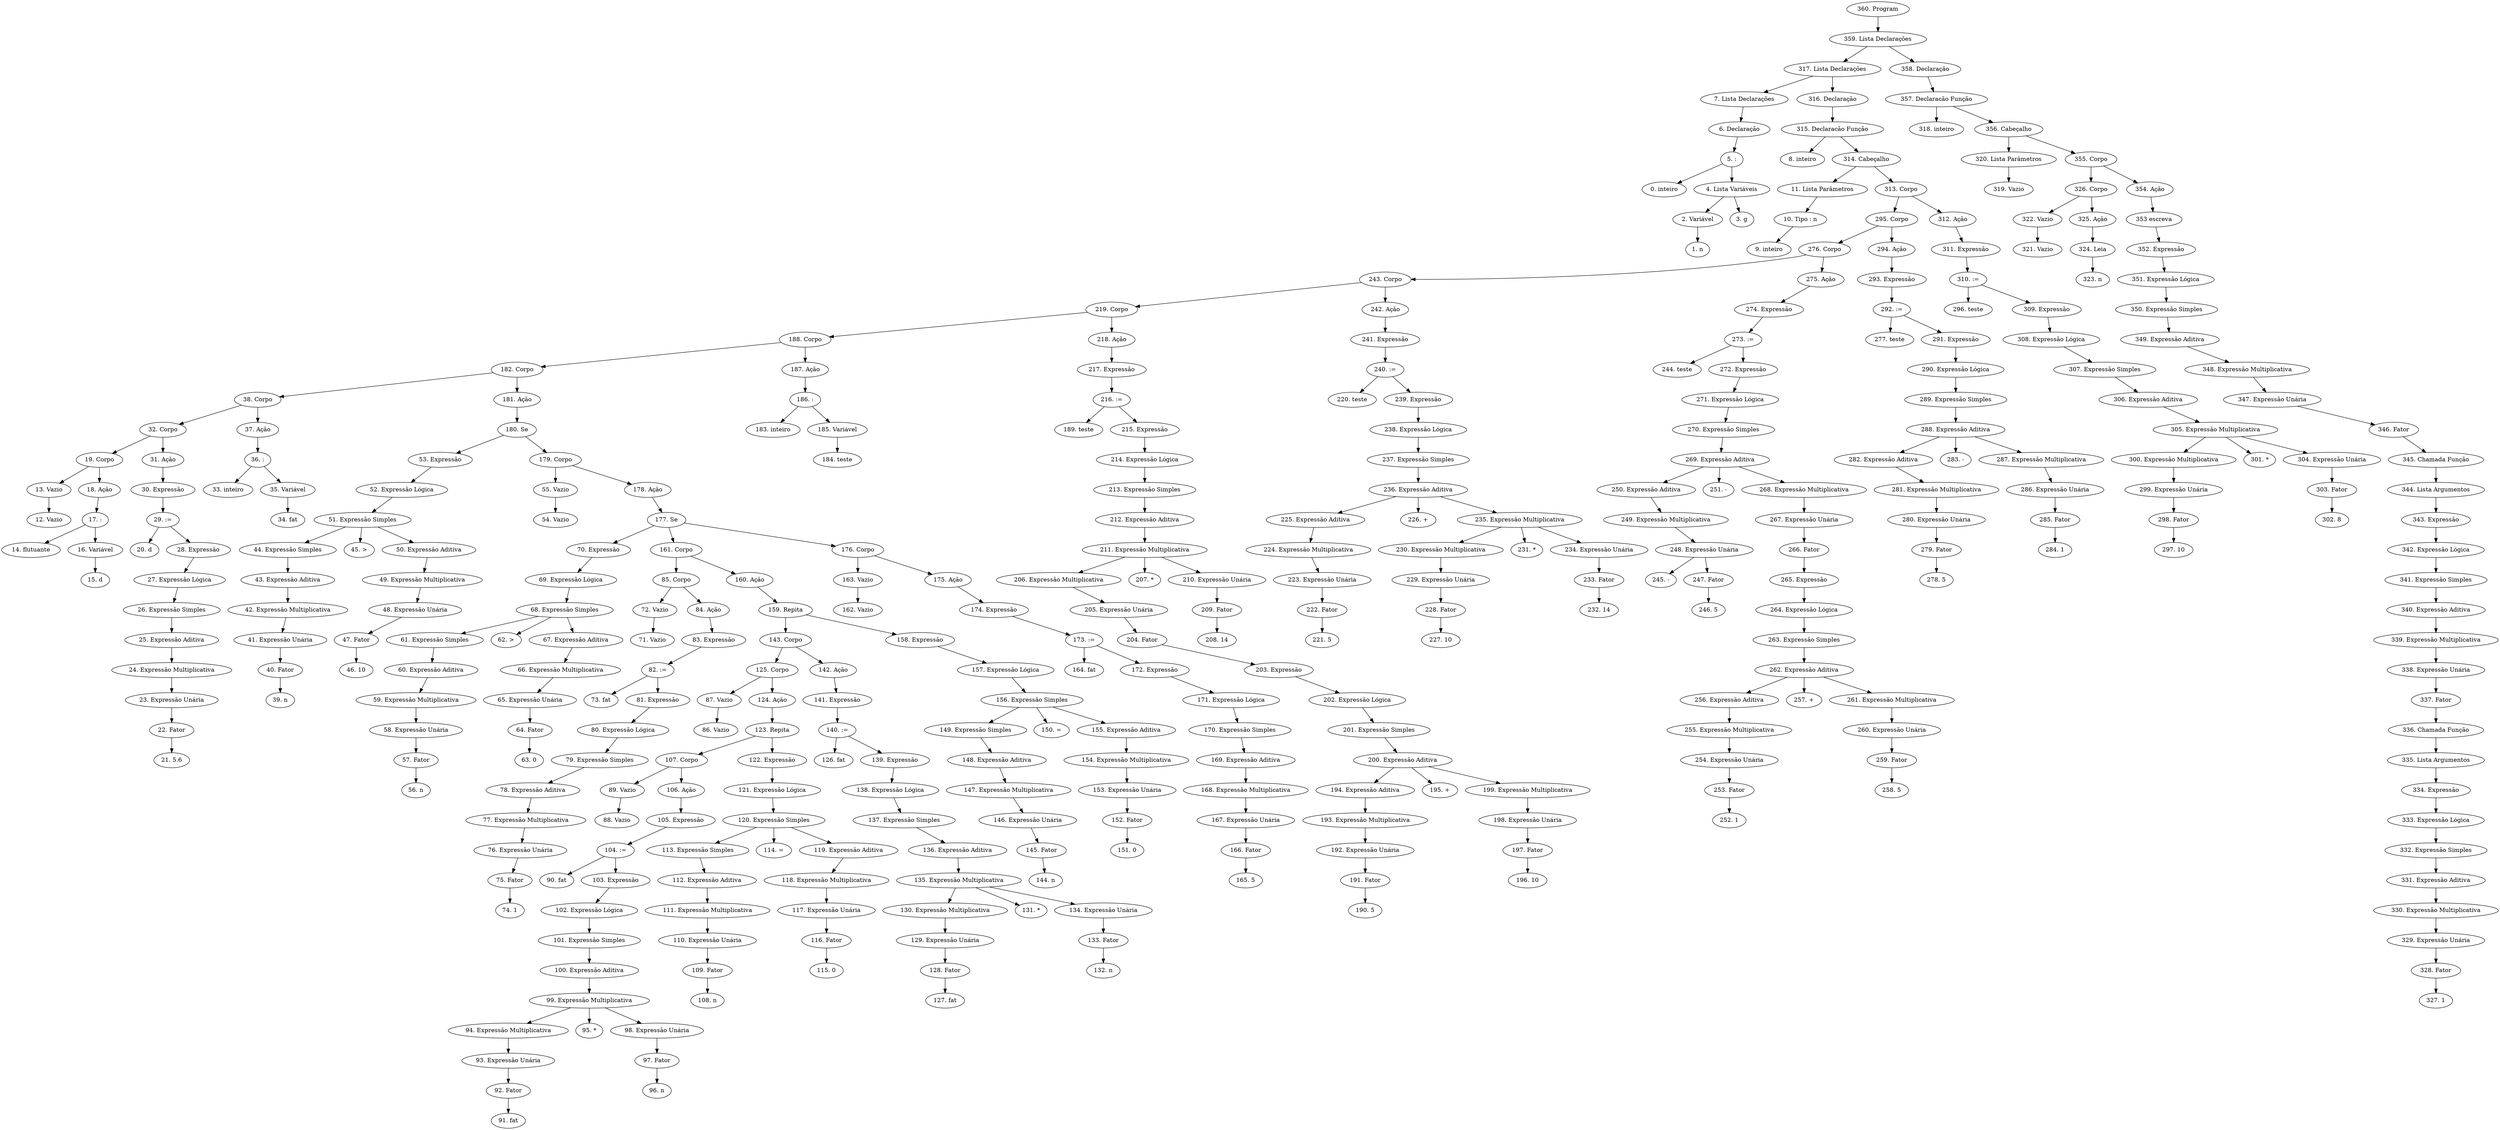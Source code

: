digraph tree {
    "360. Program";
    "359. Lista Declarações";
    "317. Lista Declarações";
    "7. Lista Declarações";
    "6. Declaração";
    "5. :";
    "0. inteiro";
    "4. Lista Variáveis";
    "2. Variável";
    "1. n";
    "3. g";
    "316. Declaração";
    "315. Declaracão Função";
    "8. inteiro";
    "314. Cabeçalho";
    "11. Lista Parâmetros";
    "10. Tipo : n";
    "9. inteiro";
    "313. Corpo";
    "295. Corpo";
    "276. Corpo";
    "243. Corpo";
    "219. Corpo";
    "188. Corpo";
    "182. Corpo";
    "38. Corpo";
    "32. Corpo";
    "19. Corpo";
    "13. Vazio";
    "12. Vazio";
    "18. Ação";
    "17. :";
    "14. flutuante";
    "16. Variável";
    "15. d";
    "31. Ação";
    "30. Expressão";
    "29. :=";
    "20. d";
    "28. Expressão";
    "27. Expressão Lógica";
    "26. Expressão Simples";
    "25. Expressão Aditiva";
    "24. Expressão Multiplicativa";
    "23. Expressão Unária";
    "22. Fator";
    "21. 5.6";
    "37. Ação";
    "36. :";
    "33. inteiro";
    "35. Variável";
    "34. fat";
    "181. Ação";
    "180. Se";
    "53. Expressão";
    "52. Expressão Lógica";
    "51. Expressão Simples";
    "44. Expressão Simples";
    "43. Expressão Aditiva";
    "42. Expressão Multiplicativa";
    "41. Expressão Unária";
    "40. Fator";
    "39. n";
    "45. >";
    "50. Expressão Aditiva";
    "49. Expressão Multiplicativa";
    "48. Expressão Unária";
    "47. Fator";
    "46. 10";
    "179. Corpo";
    "55. Vazio";
    "54. Vazio";
    "178. Ação";
    "177. Se";
    "70. Expressão";
    "69. Expressão Lógica";
    "68. Expressão Simples";
    "61. Expressão Simples";
    "60. Expressão Aditiva";
    "59. Expressão Multiplicativa";
    "58. Expressão Unária";
    "57. Fator";
    "56. n";
    "62. >";
    "67. Expressão Aditiva";
    "66. Expressão Multiplicativa";
    "65. Expressão Unária";
    "64. Fator";
    "63. 0";
    "161. Corpo";
    "85. Corpo";
    "72. Vazio";
    "71. Vazio";
    "84. Ação";
    "83. Expressão";
    "82. :=";
    "73. fat";
    "81. Expressão";
    "80. Expressão Lógica";
    "79. Expressão Simples";
    "78. Expressão Aditiva";
    "77. Expressão Multiplicativa";
    "76. Expressão Unária";
    "75. Fator";
    "74. 1";
    "160. Ação";
    "159. Repita";
    "143. Corpo";
    "125. Corpo";
    "87. Vazio";
    "86. Vazio";
    "124. Ação";
    "123. Repita";
    "107. Corpo";
    "89. Vazio";
    "88. Vazio";
    "106. Ação";
    "105. Expressão";
    "104. :=";
    "90. fat";
    "103. Expressão";
    "102. Expressão Lógica";
    "101. Expressão Simples";
    "100. Expressão Aditiva";
    "99. Expressão Multiplicativa";
    "94. Expressão Multiplicativa";
    "93. Expressão Unária";
    "92. Fator";
    "91. fat";
    "95. *";
    "98. Expressão Unária";
    "97. Fator";
    "96. n";
    "122. Expressão";
    "121. Expressão Lógica";
    "120. Expressão Simples";
    "113. Expressão Simples";
    "112. Expressão Aditiva";
    "111. Expressão Multiplicativa";
    "110. Expressão Unária";
    "109. Fator";
    "108. n";
    "114. =";
    "119. Expressão Aditiva";
    "118. Expressão Multiplicativa";
    "117. Expressão Unária";
    "116. Fator";
    "115. 0";
    "142. Ação";
    "141. Expressão";
    "140. :=";
    "126. fat";
    "139. Expressão";
    "138. Expressão Lógica";
    "137. Expressão Simples";
    "136. Expressão Aditiva";
    "135. Expressão Multiplicativa";
    "130. Expressão Multiplicativa";
    "129. Expressão Unária";
    "128. Fator";
    "127. fat";
    "131. *";
    "134. Expressão Unária";
    "133. Fator";
    "132. n";
    "158. Expressão";
    "157. Expressão Lógica";
    "156. Expressão Simples";
    "149. Expressão Simples";
    "148. Expressão Aditiva";
    "147. Expressão Multiplicativa";
    "146. Expressão Unária";
    "145. Fator";
    "144. n";
    "150. =";
    "155. Expressão Aditiva";
    "154. Expressão Multiplicativa";
    "153. Expressão Unária";
    "152. Fator";
    "151. 0";
    "176. Corpo";
    "163. Vazio";
    "162. Vazio";
    "175. Ação";
    "174. Expressão";
    "173. :=";
    "164. fat";
    "172. Expressão";
    "171. Expressão Lógica";
    "170. Expressão Simples";
    "169. Expressão Aditiva";
    "168. Expressão Multiplicativa";
    "167. Expressão Unária";
    "166. Fator";
    "165. 5";
    "187. Ação";
    "186. :";
    "183. inteiro";
    "185. Variável";
    "184. teste";
    "218. Ação";
    "217. Expressão";
    "216. :=";
    "189. teste";
    "215. Expressão";
    "214. Expressão Lógica";
    "213. Expressão Simples";
    "212. Expressão Aditiva";
    "211. Expressão Multiplicativa";
    "206. Expressão Multiplicativa";
    "205. Expressão Unária";
    "204. Fator";
    "203. Expressão";
    "202. Expressão Lógica";
    "201. Expressão Simples";
    "200. Expressão Aditiva";
    "194. Expressão Aditiva";
    "193. Expressão Multiplicativa";
    "192. Expressão Unária";
    "191. Fator";
    "190. 5";
    "195. +";
    "199. Expressão Multiplicativa";
    "198. Expressão Unária";
    "197. Fator";
    "196. 10";
    "207. *";
    "210. Expressão Unária";
    "209. Fator";
    "208. 14";
    "242. Ação";
    "241. Expressão";
    "240. :=";
    "220. teste";
    "239. Expressão";
    "238. Expressão Lógica";
    "237. Expressão Simples";
    "236. Expressão Aditiva";
    "225. Expressão Aditiva";
    "224. Expressão Multiplicativa";
    "223. Expressão Unária";
    "222. Fator";
    "221. 5";
    "226. +";
    "235. Expressão Multiplicativa";
    "230. Expressão Multiplicativa";
    "229. Expressão Unária";
    "228. Fator";
    "227. 10";
    "231. *";
    "234. Expressão Unária";
    "233. Fator";
    "232. 14";
    "275. Ação";
    "274. Expressão";
    "273. :=";
    "244. teste";
    "272. Expressão";
    "271. Expressão Lógica";
    "270. Expressão Simples";
    "269. Expressão Aditiva";
    "250. Expressão Aditiva";
    "249. Expressão Multiplicativa";
    "248. Expressão Unária";
    "245. -";
    "247. Fator";
    "246. 5";
    "251. -";
    "268. Expressão Multiplicativa";
    "267. Expressão Unária";
    "266. Fator";
    "265. Expressão";
    "264. Expressão Lógica";
    "263. Expressão Simples";
    "262. Expressão Aditiva";
    "256. Expressão Aditiva";
    "255. Expressão Multiplicativa";
    "254. Expressão Unária";
    "253. Fator";
    "252. 1";
    "257. +";
    "261. Expressão Multiplicativa";
    "260. Expressão Unária";
    "259. Fator";
    "258. 5";
    "294. Ação";
    "293. Expressão";
    "292. :=";
    "277. teste";
    "291. Expressão";
    "290. Expressão Lógica";
    "289. Expressão Simples";
    "288. Expressão Aditiva";
    "282. Expressão Aditiva";
    "281. Expressão Multiplicativa";
    "280. Expressão Unária";
    "279. Fator";
    "278. 5";
    "283. -";
    "287. Expressão Multiplicativa";
    "286. Expressão Unária";
    "285. Fator";
    "284. 1";
    "312. Ação";
    "311. Expressão";
    "310. :=";
    "296. teste";
    "309. Expressão";
    "308. Expressão Lógica";
    "307. Expressão Simples";
    "306. Expressão Aditiva";
    "305. Expressão Multiplicativa";
    "300. Expressão Multiplicativa";
    "299. Expressão Unária";
    "298. Fator";
    "297. 10";
    "301. *";
    "304. Expressão Unária";
    "303. Fator";
    "302. 8";
    "358. Declaração";
    "357. Declaracão Função";
    "318. inteiro";
    "356. Cabeçalho";
    "320. Lista Parâmetros";
    "319. Vazio";
    "355. Corpo";
    "326. Corpo";
    "322. Vazio";
    "321. Vazio";
    "325. Ação";
    "324. Leia";
    "323. n";
    "354. Ação";
    "353 escreva";
    "352. Expressão";
    "351. Expressão Lógica";
    "350. Expressão Simples";
    "349. Expressão Aditiva";
    "348. Expressão Multiplicativa";
    "347. Expressão Unária";
    "346. Fator";
    "345. Chamada Função";
    "344. Lista Argumentos";
    "343. Expressão";
    "342. Expressão Lógica";
    "341. Expressão Simples";
    "340. Expressão Aditiva";
    "339. Expressão Multiplicativa";
    "338. Expressão Unária";
    "337. Fator";
    "336. Chamada Função";
    "335. Lista Argumentos";
    "334. Expressão";
    "333. Expressão Lógica";
    "332. Expressão Simples";
    "331. Expressão Aditiva";
    "330. Expressão Multiplicativa";
    "329. Expressão Unária";
    "328. Fator";
    "327. 1";
    "360. Program" -> "359. Lista Declarações";
    "359. Lista Declarações" -> "317. Lista Declarações";
    "359. Lista Declarações" -> "358. Declaração";
    "317. Lista Declarações" -> "7. Lista Declarações";
    "317. Lista Declarações" -> "316. Declaração";
    "7. Lista Declarações" -> "6. Declaração";
    "6. Declaração" -> "5. :";
    "5. :" -> "0. inteiro";
    "5. :" -> "4. Lista Variáveis";
    "4. Lista Variáveis" -> "2. Variável";
    "4. Lista Variáveis" -> "3. g";
    "2. Variável" -> "1. n";
    "316. Declaração" -> "315. Declaracão Função";
    "315. Declaracão Função" -> "8. inteiro";
    "315. Declaracão Função" -> "314. Cabeçalho";
    "314. Cabeçalho" -> "11. Lista Parâmetros";
    "314. Cabeçalho" -> "313. Corpo";
    "11. Lista Parâmetros" -> "10. Tipo : n";
    "10. Tipo : n" -> "9. inteiro";
    "313. Corpo" -> "295. Corpo";
    "313. Corpo" -> "312. Ação";
    "295. Corpo" -> "276. Corpo";
    "295. Corpo" -> "294. Ação";
    "276. Corpo" -> "243. Corpo";
    "276. Corpo" -> "275. Ação";
    "243. Corpo" -> "219. Corpo";
    "243. Corpo" -> "242. Ação";
    "219. Corpo" -> "188. Corpo";
    "219. Corpo" -> "218. Ação";
    "188. Corpo" -> "182. Corpo";
    "188. Corpo" -> "187. Ação";
    "182. Corpo" -> "38. Corpo";
    "182. Corpo" -> "181. Ação";
    "38. Corpo" -> "32. Corpo";
    "38. Corpo" -> "37. Ação";
    "32. Corpo" -> "19. Corpo";
    "32. Corpo" -> "31. Ação";
    "19. Corpo" -> "13. Vazio";
    "19. Corpo" -> "18. Ação";
    "13. Vazio" -> "12. Vazio";
    "18. Ação" -> "17. :";
    "17. :" -> "14. flutuante";
    "17. :" -> "16. Variável";
    "16. Variável" -> "15. d";
    "31. Ação" -> "30. Expressão";
    "30. Expressão" -> "29. :=";
    "29. :=" -> "20. d";
    "29. :=" -> "28. Expressão";
    "28. Expressão" -> "27. Expressão Lógica";
    "27. Expressão Lógica" -> "26. Expressão Simples";
    "26. Expressão Simples" -> "25. Expressão Aditiva";
    "25. Expressão Aditiva" -> "24. Expressão Multiplicativa";
    "24. Expressão Multiplicativa" -> "23. Expressão Unária";
    "23. Expressão Unária" -> "22. Fator";
    "22. Fator" -> "21. 5.6";
    "37. Ação" -> "36. :";
    "36. :" -> "33. inteiro";
    "36. :" -> "35. Variável";
    "35. Variável" -> "34. fat";
    "181. Ação" -> "180. Se";
    "180. Se" -> "53. Expressão";
    "180. Se" -> "179. Corpo";
    "53. Expressão" -> "52. Expressão Lógica";
    "52. Expressão Lógica" -> "51. Expressão Simples";
    "51. Expressão Simples" -> "44. Expressão Simples";
    "51. Expressão Simples" -> "45. >";
    "51. Expressão Simples" -> "50. Expressão Aditiva";
    "44. Expressão Simples" -> "43. Expressão Aditiva";
    "43. Expressão Aditiva" -> "42. Expressão Multiplicativa";
    "42. Expressão Multiplicativa" -> "41. Expressão Unária";
    "41. Expressão Unária" -> "40. Fator";
    "40. Fator" -> "39. n";
    "50. Expressão Aditiva" -> "49. Expressão Multiplicativa";
    "49. Expressão Multiplicativa" -> "48. Expressão Unária";
    "48. Expressão Unária" -> "47. Fator";
    "47. Fator" -> "46. 10";
    "179. Corpo" -> "55. Vazio";
    "179. Corpo" -> "178. Ação";
    "55. Vazio" -> "54. Vazio";
    "178. Ação" -> "177. Se";
    "177. Se" -> "70. Expressão";
    "177. Se" -> "161. Corpo";
    "177. Se" -> "176. Corpo";
    "70. Expressão" -> "69. Expressão Lógica";
    "69. Expressão Lógica" -> "68. Expressão Simples";
    "68. Expressão Simples" -> "61. Expressão Simples";
    "68. Expressão Simples" -> "62. >";
    "68. Expressão Simples" -> "67. Expressão Aditiva";
    "61. Expressão Simples" -> "60. Expressão Aditiva";
    "60. Expressão Aditiva" -> "59. Expressão Multiplicativa";
    "59. Expressão Multiplicativa" -> "58. Expressão Unária";
    "58. Expressão Unária" -> "57. Fator";
    "57. Fator" -> "56. n";
    "67. Expressão Aditiva" -> "66. Expressão Multiplicativa";
    "66. Expressão Multiplicativa" -> "65. Expressão Unária";
    "65. Expressão Unária" -> "64. Fator";
    "64. Fator" -> "63. 0";
    "161. Corpo" -> "85. Corpo";
    "161. Corpo" -> "160. Ação";
    "85. Corpo" -> "72. Vazio";
    "85. Corpo" -> "84. Ação";
    "72. Vazio" -> "71. Vazio";
    "84. Ação" -> "83. Expressão";
    "83. Expressão" -> "82. :=";
    "82. :=" -> "73. fat";
    "82. :=" -> "81. Expressão";
    "81. Expressão" -> "80. Expressão Lógica";
    "80. Expressão Lógica" -> "79. Expressão Simples";
    "79. Expressão Simples" -> "78. Expressão Aditiva";
    "78. Expressão Aditiva" -> "77. Expressão Multiplicativa";
    "77. Expressão Multiplicativa" -> "76. Expressão Unária";
    "76. Expressão Unária" -> "75. Fator";
    "75. Fator" -> "74. 1";
    "160. Ação" -> "159. Repita";
    "159. Repita" -> "143. Corpo";
    "159. Repita" -> "158. Expressão";
    "143. Corpo" -> "125. Corpo";
    "143. Corpo" -> "142. Ação";
    "125. Corpo" -> "87. Vazio";
    "125. Corpo" -> "124. Ação";
    "87. Vazio" -> "86. Vazio";
    "124. Ação" -> "123. Repita";
    "123. Repita" -> "107. Corpo";
    "123. Repita" -> "122. Expressão";
    "107. Corpo" -> "89. Vazio";
    "107. Corpo" -> "106. Ação";
    "89. Vazio" -> "88. Vazio";
    "106. Ação" -> "105. Expressão";
    "105. Expressão" -> "104. :=";
    "104. :=" -> "90. fat";
    "104. :=" -> "103. Expressão";
    "103. Expressão" -> "102. Expressão Lógica";
    "102. Expressão Lógica" -> "101. Expressão Simples";
    "101. Expressão Simples" -> "100. Expressão Aditiva";
    "100. Expressão Aditiva" -> "99. Expressão Multiplicativa";
    "99. Expressão Multiplicativa" -> "94. Expressão Multiplicativa";
    "99. Expressão Multiplicativa" -> "95. *";
    "99. Expressão Multiplicativa" -> "98. Expressão Unária";
    "94. Expressão Multiplicativa" -> "93. Expressão Unária";
    "93. Expressão Unária" -> "92. Fator";
    "92. Fator" -> "91. fat";
    "98. Expressão Unária" -> "97. Fator";
    "97. Fator" -> "96. n";
    "122. Expressão" -> "121. Expressão Lógica";
    "121. Expressão Lógica" -> "120. Expressão Simples";
    "120. Expressão Simples" -> "113. Expressão Simples";
    "120. Expressão Simples" -> "114. =";
    "120. Expressão Simples" -> "119. Expressão Aditiva";
    "113. Expressão Simples" -> "112. Expressão Aditiva";
    "112. Expressão Aditiva" -> "111. Expressão Multiplicativa";
    "111. Expressão Multiplicativa" -> "110. Expressão Unária";
    "110. Expressão Unária" -> "109. Fator";
    "109. Fator" -> "108. n";
    "119. Expressão Aditiva" -> "118. Expressão Multiplicativa";
    "118. Expressão Multiplicativa" -> "117. Expressão Unária";
    "117. Expressão Unária" -> "116. Fator";
    "116. Fator" -> "115. 0";
    "142. Ação" -> "141. Expressão";
    "141. Expressão" -> "140. :=";
    "140. :=" -> "126. fat";
    "140. :=" -> "139. Expressão";
    "139. Expressão" -> "138. Expressão Lógica";
    "138. Expressão Lógica" -> "137. Expressão Simples";
    "137. Expressão Simples" -> "136. Expressão Aditiva";
    "136. Expressão Aditiva" -> "135. Expressão Multiplicativa";
    "135. Expressão Multiplicativa" -> "130. Expressão Multiplicativa";
    "135. Expressão Multiplicativa" -> "131. *";
    "135. Expressão Multiplicativa" -> "134. Expressão Unária";
    "130. Expressão Multiplicativa" -> "129. Expressão Unária";
    "129. Expressão Unária" -> "128. Fator";
    "128. Fator" -> "127. fat";
    "134. Expressão Unária" -> "133. Fator";
    "133. Fator" -> "132. n";
    "158. Expressão" -> "157. Expressão Lógica";
    "157. Expressão Lógica" -> "156. Expressão Simples";
    "156. Expressão Simples" -> "149. Expressão Simples";
    "156. Expressão Simples" -> "150. =";
    "156. Expressão Simples" -> "155. Expressão Aditiva";
    "149. Expressão Simples" -> "148. Expressão Aditiva";
    "148. Expressão Aditiva" -> "147. Expressão Multiplicativa";
    "147. Expressão Multiplicativa" -> "146. Expressão Unária";
    "146. Expressão Unária" -> "145. Fator";
    "145. Fator" -> "144. n";
    "155. Expressão Aditiva" -> "154. Expressão Multiplicativa";
    "154. Expressão Multiplicativa" -> "153. Expressão Unária";
    "153. Expressão Unária" -> "152. Fator";
    "152. Fator" -> "151. 0";
    "176. Corpo" -> "163. Vazio";
    "176. Corpo" -> "175. Ação";
    "163. Vazio" -> "162. Vazio";
    "175. Ação" -> "174. Expressão";
    "174. Expressão" -> "173. :=";
    "173. :=" -> "164. fat";
    "173. :=" -> "172. Expressão";
    "172. Expressão" -> "171. Expressão Lógica";
    "171. Expressão Lógica" -> "170. Expressão Simples";
    "170. Expressão Simples" -> "169. Expressão Aditiva";
    "169. Expressão Aditiva" -> "168. Expressão Multiplicativa";
    "168. Expressão Multiplicativa" -> "167. Expressão Unária";
    "167. Expressão Unária" -> "166. Fator";
    "166. Fator" -> "165. 5";
    "187. Ação" -> "186. :";
    "186. :" -> "183. inteiro";
    "186. :" -> "185. Variável";
    "185. Variável" -> "184. teste";
    "218. Ação" -> "217. Expressão";
    "217. Expressão" -> "216. :=";
    "216. :=" -> "189. teste";
    "216. :=" -> "215. Expressão";
    "215. Expressão" -> "214. Expressão Lógica";
    "214. Expressão Lógica" -> "213. Expressão Simples";
    "213. Expressão Simples" -> "212. Expressão Aditiva";
    "212. Expressão Aditiva" -> "211. Expressão Multiplicativa";
    "211. Expressão Multiplicativa" -> "206. Expressão Multiplicativa";
    "211. Expressão Multiplicativa" -> "207. *";
    "211. Expressão Multiplicativa" -> "210. Expressão Unária";
    "206. Expressão Multiplicativa" -> "205. Expressão Unária";
    "205. Expressão Unária" -> "204. Fator";
    "204. Fator" -> "203. Expressão";
    "203. Expressão" -> "202. Expressão Lógica";
    "202. Expressão Lógica" -> "201. Expressão Simples";
    "201. Expressão Simples" -> "200. Expressão Aditiva";
    "200. Expressão Aditiva" -> "194. Expressão Aditiva";
    "200. Expressão Aditiva" -> "195. +";
    "200. Expressão Aditiva" -> "199. Expressão Multiplicativa";
    "194. Expressão Aditiva" -> "193. Expressão Multiplicativa";
    "193. Expressão Multiplicativa" -> "192. Expressão Unária";
    "192. Expressão Unária" -> "191. Fator";
    "191. Fator" -> "190. 5";
    "199. Expressão Multiplicativa" -> "198. Expressão Unária";
    "198. Expressão Unária" -> "197. Fator";
    "197. Fator" -> "196. 10";
    "210. Expressão Unária" -> "209. Fator";
    "209. Fator" -> "208. 14";
    "242. Ação" -> "241. Expressão";
    "241. Expressão" -> "240. :=";
    "240. :=" -> "220. teste";
    "240. :=" -> "239. Expressão";
    "239. Expressão" -> "238. Expressão Lógica";
    "238. Expressão Lógica" -> "237. Expressão Simples";
    "237. Expressão Simples" -> "236. Expressão Aditiva";
    "236. Expressão Aditiva" -> "225. Expressão Aditiva";
    "236. Expressão Aditiva" -> "226. +";
    "236. Expressão Aditiva" -> "235. Expressão Multiplicativa";
    "225. Expressão Aditiva" -> "224. Expressão Multiplicativa";
    "224. Expressão Multiplicativa" -> "223. Expressão Unária";
    "223. Expressão Unária" -> "222. Fator";
    "222. Fator" -> "221. 5";
    "235. Expressão Multiplicativa" -> "230. Expressão Multiplicativa";
    "235. Expressão Multiplicativa" -> "231. *";
    "235. Expressão Multiplicativa" -> "234. Expressão Unária";
    "230. Expressão Multiplicativa" -> "229. Expressão Unária";
    "229. Expressão Unária" -> "228. Fator";
    "228. Fator" -> "227. 10";
    "234. Expressão Unária" -> "233. Fator";
    "233. Fator" -> "232. 14";
    "275. Ação" -> "274. Expressão";
    "274. Expressão" -> "273. :=";
    "273. :=" -> "244. teste";
    "273. :=" -> "272. Expressão";
    "272. Expressão" -> "271. Expressão Lógica";
    "271. Expressão Lógica" -> "270. Expressão Simples";
    "270. Expressão Simples" -> "269. Expressão Aditiva";
    "269. Expressão Aditiva" -> "250. Expressão Aditiva";
    "269. Expressão Aditiva" -> "251. -";
    "269. Expressão Aditiva" -> "268. Expressão Multiplicativa";
    "250. Expressão Aditiva" -> "249. Expressão Multiplicativa";
    "249. Expressão Multiplicativa" -> "248. Expressão Unária";
    "248. Expressão Unária" -> "245. -";
    "248. Expressão Unária" -> "247. Fator";
    "247. Fator" -> "246. 5";
    "268. Expressão Multiplicativa" -> "267. Expressão Unária";
    "267. Expressão Unária" -> "266. Fator";
    "266. Fator" -> "265. Expressão";
    "265. Expressão" -> "264. Expressão Lógica";
    "264. Expressão Lógica" -> "263. Expressão Simples";
    "263. Expressão Simples" -> "262. Expressão Aditiva";
    "262. Expressão Aditiva" -> "256. Expressão Aditiva";
    "262. Expressão Aditiva" -> "257. +";
    "262. Expressão Aditiva" -> "261. Expressão Multiplicativa";
    "256. Expressão Aditiva" -> "255. Expressão Multiplicativa";
    "255. Expressão Multiplicativa" -> "254. Expressão Unária";
    "254. Expressão Unária" -> "253. Fator";
    "253. Fator" -> "252. 1";
    "261. Expressão Multiplicativa" -> "260. Expressão Unária";
    "260. Expressão Unária" -> "259. Fator";
    "259. Fator" -> "258. 5";
    "294. Ação" -> "293. Expressão";
    "293. Expressão" -> "292. :=";
    "292. :=" -> "277. teste";
    "292. :=" -> "291. Expressão";
    "291. Expressão" -> "290. Expressão Lógica";
    "290. Expressão Lógica" -> "289. Expressão Simples";
    "289. Expressão Simples" -> "288. Expressão Aditiva";
    "288. Expressão Aditiva" -> "282. Expressão Aditiva";
    "288. Expressão Aditiva" -> "283. -";
    "288. Expressão Aditiva" -> "287. Expressão Multiplicativa";
    "282. Expressão Aditiva" -> "281. Expressão Multiplicativa";
    "281. Expressão Multiplicativa" -> "280. Expressão Unária";
    "280. Expressão Unária" -> "279. Fator";
    "279. Fator" -> "278. 5";
    "287. Expressão Multiplicativa" -> "286. Expressão Unária";
    "286. Expressão Unária" -> "285. Fator";
    "285. Fator" -> "284. 1";
    "312. Ação" -> "311. Expressão";
    "311. Expressão" -> "310. :=";
    "310. :=" -> "296. teste";
    "310. :=" -> "309. Expressão";
    "309. Expressão" -> "308. Expressão Lógica";
    "308. Expressão Lógica" -> "307. Expressão Simples";
    "307. Expressão Simples" -> "306. Expressão Aditiva";
    "306. Expressão Aditiva" -> "305. Expressão Multiplicativa";
    "305. Expressão Multiplicativa" -> "300. Expressão Multiplicativa";
    "305. Expressão Multiplicativa" -> "301. *";
    "305. Expressão Multiplicativa" -> "304. Expressão Unária";
    "300. Expressão Multiplicativa" -> "299. Expressão Unária";
    "299. Expressão Unária" -> "298. Fator";
    "298. Fator" -> "297. 10";
    "304. Expressão Unária" -> "303. Fator";
    "303. Fator" -> "302. 8";
    "358. Declaração" -> "357. Declaracão Função";
    "357. Declaracão Função" -> "318. inteiro";
    "357. Declaracão Função" -> "356. Cabeçalho";
    "356. Cabeçalho" -> "320. Lista Parâmetros";
    "356. Cabeçalho" -> "355. Corpo";
    "320. Lista Parâmetros" -> "319. Vazio";
    "355. Corpo" -> "326. Corpo";
    "355. Corpo" -> "354. Ação";
    "326. Corpo" -> "322. Vazio";
    "326. Corpo" -> "325. Ação";
    "322. Vazio" -> "321. Vazio";
    "325. Ação" -> "324. Leia";
    "324. Leia" -> "323. n";
    "354. Ação" -> "353 escreva";
    "353 escreva" -> "352. Expressão";
    "352. Expressão" -> "351. Expressão Lógica";
    "351. Expressão Lógica" -> "350. Expressão Simples";
    "350. Expressão Simples" -> "349. Expressão Aditiva";
    "349. Expressão Aditiva" -> "348. Expressão Multiplicativa";
    "348. Expressão Multiplicativa" -> "347. Expressão Unária";
    "347. Expressão Unária" -> "346. Fator";
    "346. Fator" -> "345. Chamada Função";
    "345. Chamada Função" -> "344. Lista Argumentos";
    "344. Lista Argumentos" -> "343. Expressão";
    "343. Expressão" -> "342. Expressão Lógica";
    "342. Expressão Lógica" -> "341. Expressão Simples";
    "341. Expressão Simples" -> "340. Expressão Aditiva";
    "340. Expressão Aditiva" -> "339. Expressão Multiplicativa";
    "339. Expressão Multiplicativa" -> "338. Expressão Unária";
    "338. Expressão Unária" -> "337. Fator";
    "337. Fator" -> "336. Chamada Função";
    "336. Chamada Função" -> "335. Lista Argumentos";
    "335. Lista Argumentos" -> "334. Expressão";
    "334. Expressão" -> "333. Expressão Lógica";
    "333. Expressão Lógica" -> "332. Expressão Simples";
    "332. Expressão Simples" -> "331. Expressão Aditiva";
    "331. Expressão Aditiva" -> "330. Expressão Multiplicativa";
    "330. Expressão Multiplicativa" -> "329. Expressão Unária";
    "329. Expressão Unária" -> "328. Fator";
    "328. Fator" -> "327. 1";
}
